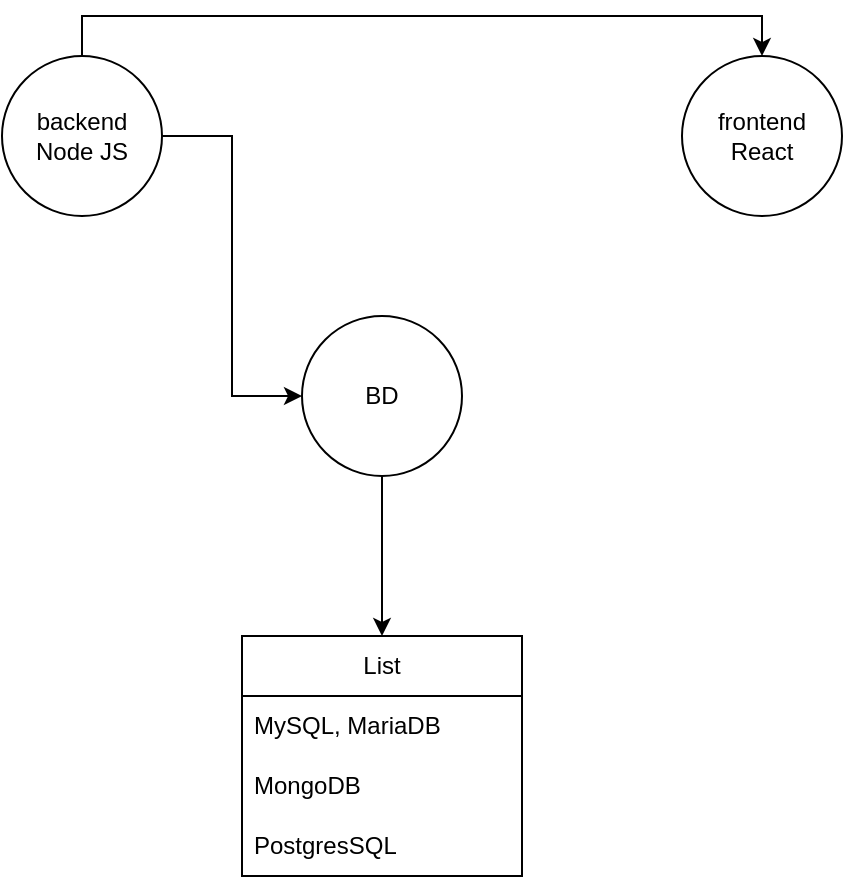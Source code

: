 <mxfile version="28.2.4">
  <diagram name="Страница — 1" id="fbVwxKa65RnRVLsV4U3s">
    <mxGraphModel dx="788" dy="587" grid="1" gridSize="10" guides="1" tooltips="1" connect="1" arrows="1" fold="1" page="1" pageScale="1" pageWidth="827" pageHeight="1169" math="0" shadow="0">
      <root>
        <mxCell id="0" />
        <mxCell id="1" parent="0" />
        <mxCell id="RXV61HwM4qX4tOu2UHcK-9" style="edgeStyle=orthogonalEdgeStyle;rounded=0;orthogonalLoop=1;jettySize=auto;html=1;exitX=1;exitY=0.5;exitDx=0;exitDy=0;entryX=0;entryY=0.5;entryDx=0;entryDy=0;" edge="1" parent="1" source="RXV61HwM4qX4tOu2UHcK-1" target="RXV61HwM4qX4tOu2UHcK-3">
          <mxGeometry relative="1" as="geometry" />
        </mxCell>
        <mxCell id="RXV61HwM4qX4tOu2UHcK-10" style="edgeStyle=orthogonalEdgeStyle;rounded=0;orthogonalLoop=1;jettySize=auto;html=1;exitX=0.5;exitY=0;exitDx=0;exitDy=0;entryX=0.5;entryY=0;entryDx=0;entryDy=0;" edge="1" parent="1" source="RXV61HwM4qX4tOu2UHcK-1" target="RXV61HwM4qX4tOu2UHcK-2">
          <mxGeometry relative="1" as="geometry" />
        </mxCell>
        <mxCell id="RXV61HwM4qX4tOu2UHcK-1" value="backend&lt;br&gt;Node JS" style="ellipse;whiteSpace=wrap;html=1;aspect=fixed;" vertex="1" parent="1">
          <mxGeometry x="200" y="100" width="80" height="80" as="geometry" />
        </mxCell>
        <mxCell id="RXV61HwM4qX4tOu2UHcK-2" value="frontend&lt;br&gt;React" style="ellipse;whiteSpace=wrap;html=1;aspect=fixed;" vertex="1" parent="1">
          <mxGeometry x="540" y="100" width="80" height="80" as="geometry" />
        </mxCell>
        <mxCell id="RXV61HwM4qX4tOu2UHcK-3" value="BD" style="ellipse;whiteSpace=wrap;html=1;aspect=fixed;" vertex="1" parent="1">
          <mxGeometry x="350" y="230" width="80" height="80" as="geometry" />
        </mxCell>
        <mxCell id="RXV61HwM4qX4tOu2UHcK-4" value="List" style="swimlane;fontStyle=0;childLayout=stackLayout;horizontal=1;startSize=30;horizontalStack=0;resizeParent=1;resizeParentMax=0;resizeLast=0;collapsible=1;marginBottom=0;whiteSpace=wrap;html=1;" vertex="1" parent="1">
          <mxGeometry x="320" y="390" width="140" height="120" as="geometry" />
        </mxCell>
        <mxCell id="RXV61HwM4qX4tOu2UHcK-5" value="MySQL, MariaDB" style="text;strokeColor=none;fillColor=none;align=left;verticalAlign=middle;spacingLeft=4;spacingRight=4;overflow=hidden;points=[[0,0.5],[1,0.5]];portConstraint=eastwest;rotatable=0;whiteSpace=wrap;html=1;" vertex="1" parent="RXV61HwM4qX4tOu2UHcK-4">
          <mxGeometry y="30" width="140" height="30" as="geometry" />
        </mxCell>
        <mxCell id="RXV61HwM4qX4tOu2UHcK-6" value="MongoDB" style="text;strokeColor=none;fillColor=none;align=left;verticalAlign=middle;spacingLeft=4;spacingRight=4;overflow=hidden;points=[[0,0.5],[1,0.5]];portConstraint=eastwest;rotatable=0;whiteSpace=wrap;html=1;" vertex="1" parent="RXV61HwM4qX4tOu2UHcK-4">
          <mxGeometry y="60" width="140" height="30" as="geometry" />
        </mxCell>
        <mxCell id="RXV61HwM4qX4tOu2UHcK-7" value="PostgresSQL" style="text;strokeColor=none;fillColor=none;align=left;verticalAlign=middle;spacingLeft=4;spacingRight=4;overflow=hidden;points=[[0,0.5],[1,0.5]];portConstraint=eastwest;rotatable=0;whiteSpace=wrap;html=1;" vertex="1" parent="RXV61HwM4qX4tOu2UHcK-4">
          <mxGeometry y="90" width="140" height="30" as="geometry" />
        </mxCell>
        <mxCell id="RXV61HwM4qX4tOu2UHcK-8" style="edgeStyle=orthogonalEdgeStyle;rounded=0;orthogonalLoop=1;jettySize=auto;html=1;exitX=0.5;exitY=1;exitDx=0;exitDy=0;entryX=0.5;entryY=0;entryDx=0;entryDy=0;" edge="1" parent="1" source="RXV61HwM4qX4tOu2UHcK-3" target="RXV61HwM4qX4tOu2UHcK-4">
          <mxGeometry relative="1" as="geometry">
            <mxPoint x="420" y="340" as="targetPoint" />
          </mxGeometry>
        </mxCell>
      </root>
    </mxGraphModel>
  </diagram>
</mxfile>
